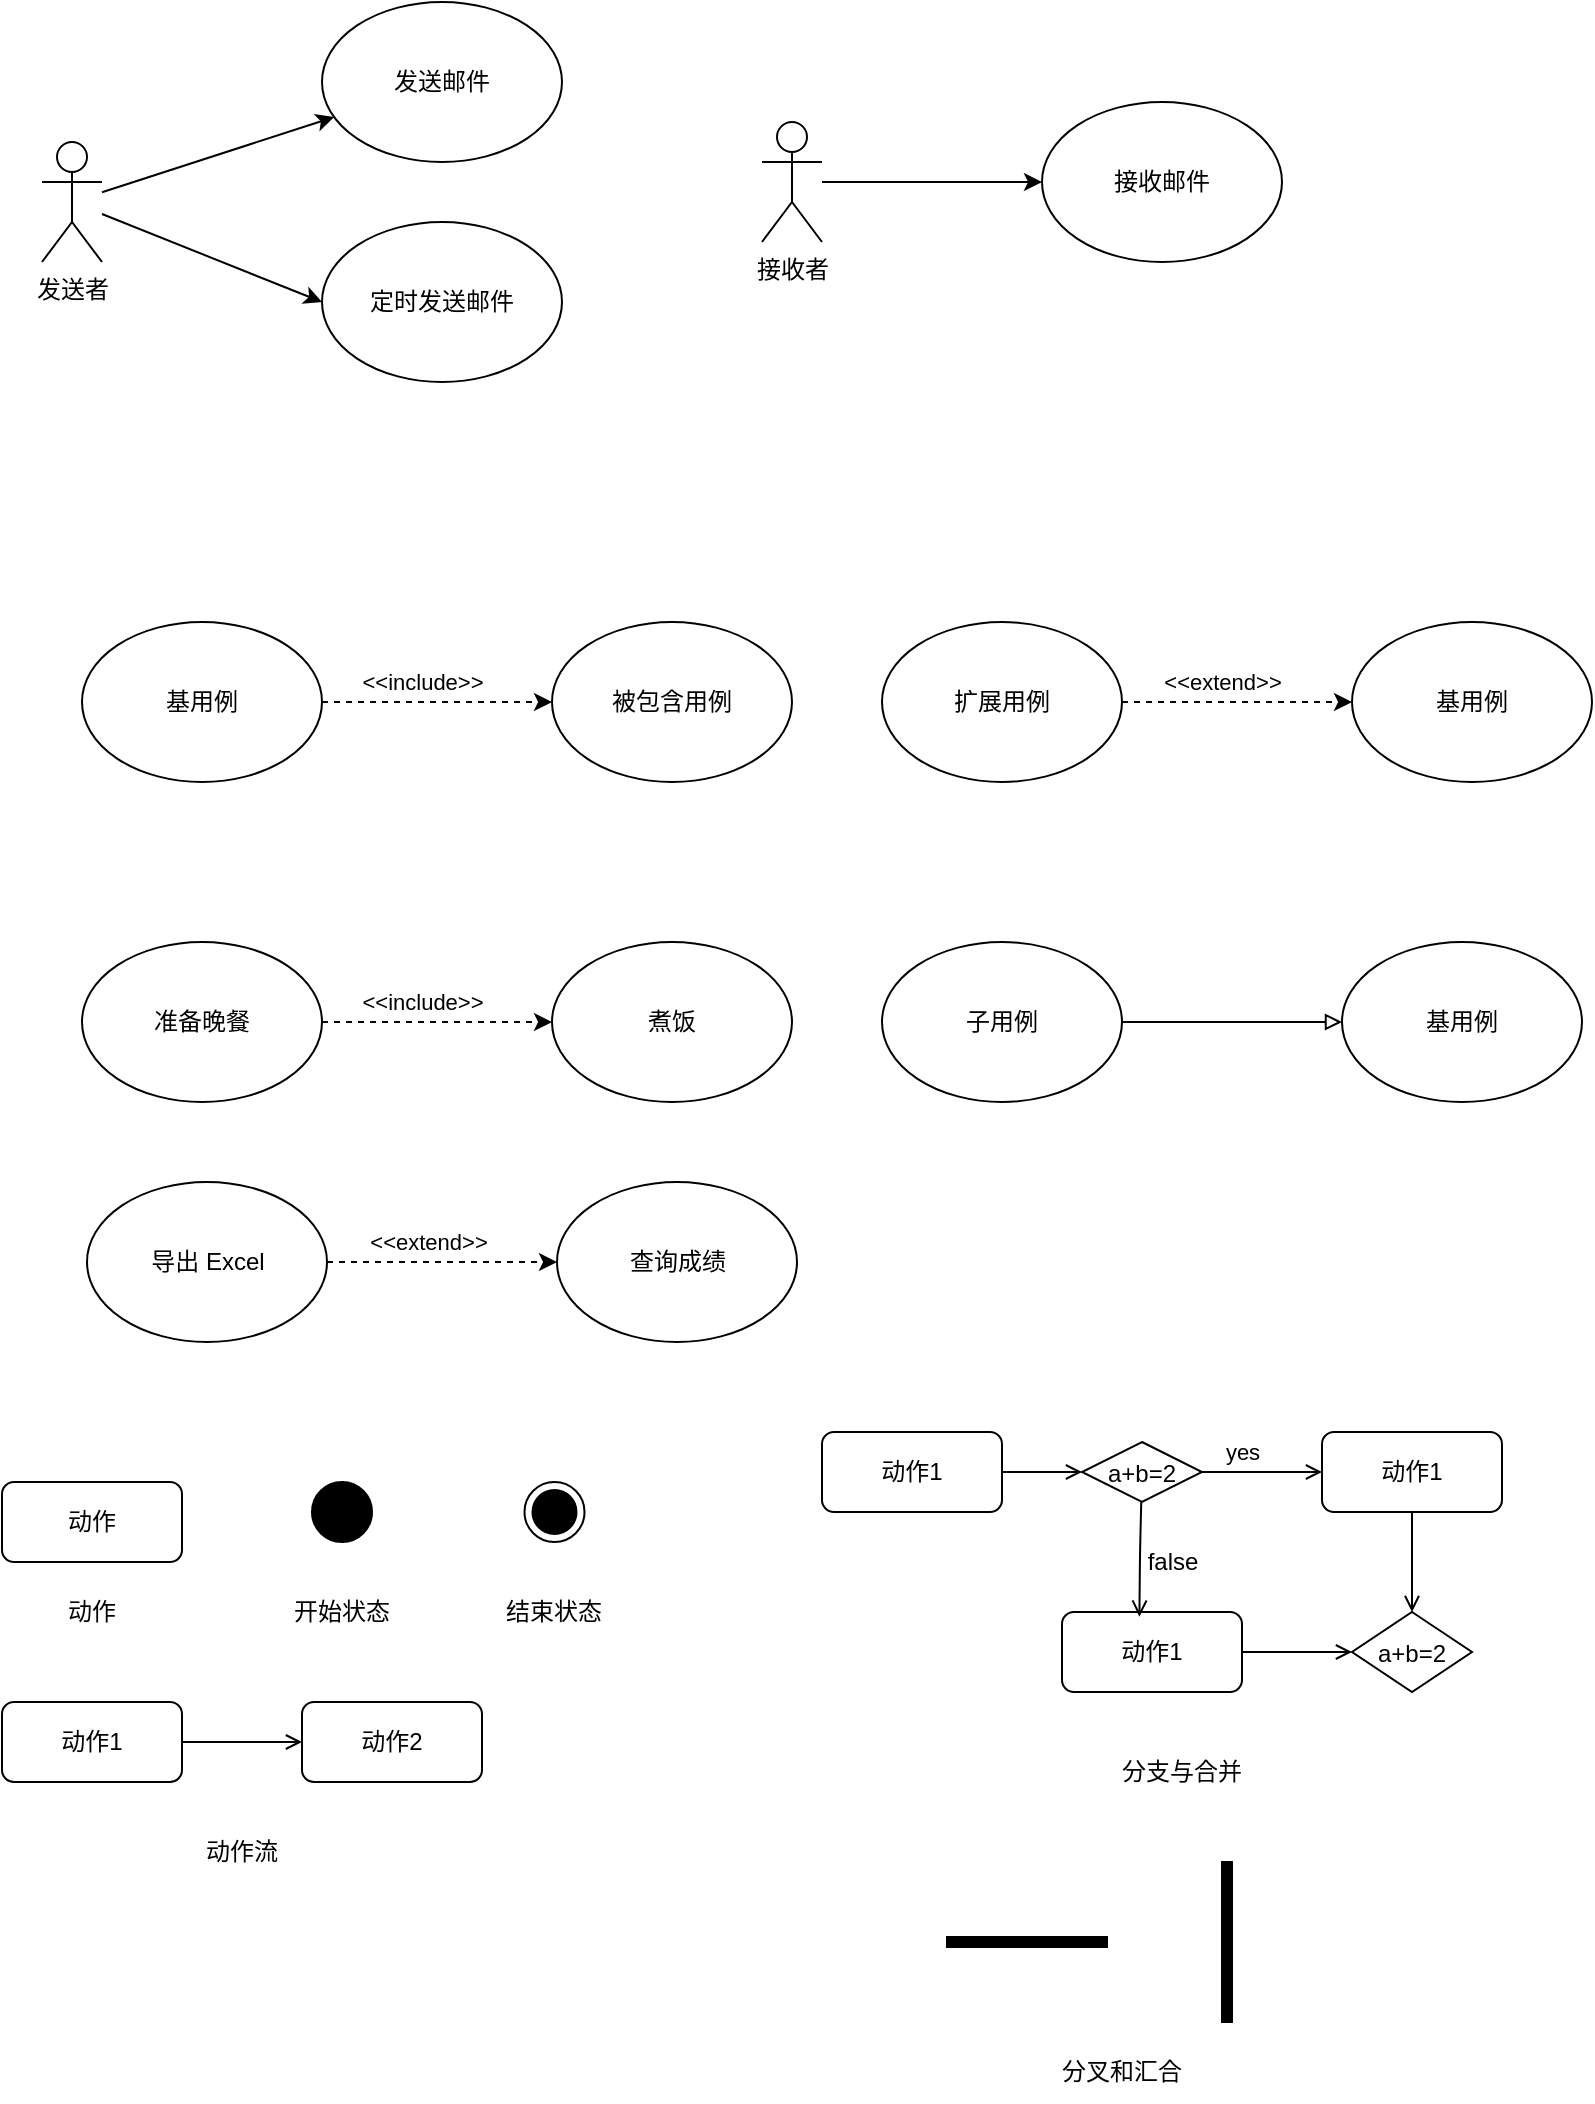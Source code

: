 <mxfile>
    <diagram id="rUC9oyqmE52HYqvSD3oR" name="Page-1">
        <mxGraphModel dx="666" dy="596" grid="1" gridSize="10" guides="1" tooltips="1" connect="1" arrows="1" fold="1" page="1" pageScale="1" pageWidth="850" pageHeight="1100" math="0" shadow="0">
            <root>
                <mxCell id="0"/>
                <mxCell id="1" parent="0"/>
                <mxCell id="23" style="edgeStyle=none;html=1;" parent="1" source="20" target="22" edge="1">
                    <mxGeometry relative="1" as="geometry"/>
                </mxCell>
                <mxCell id="25" style="edgeStyle=none;html=1;entryX=0;entryY=0.5;entryDx=0;entryDy=0;" parent="1" source="20" target="24" edge="1">
                    <mxGeometry relative="1" as="geometry"/>
                </mxCell>
                <mxCell id="20" value="发送者" style="shape=umlActor;verticalLabelPosition=bottom;verticalAlign=top;html=1;outlineConnect=0;" parent="1" vertex="1">
                    <mxGeometry x="50" y="90" width="30" height="60" as="geometry"/>
                </mxCell>
                <mxCell id="27" style="edgeStyle=none;html=1;" parent="1" source="21" target="26" edge="1">
                    <mxGeometry relative="1" as="geometry"/>
                </mxCell>
                <mxCell id="21" value="接收者" style="shape=umlActor;verticalLabelPosition=bottom;verticalAlign=top;html=1;outlineConnect=0;" parent="1" vertex="1">
                    <mxGeometry x="410" y="80" width="30" height="60" as="geometry"/>
                </mxCell>
                <mxCell id="22" value="发送邮件" style="ellipse;whiteSpace=wrap;html=1;" parent="1" vertex="1">
                    <mxGeometry x="190" y="20" width="120" height="80" as="geometry"/>
                </mxCell>
                <mxCell id="24" value="定时发送邮件" style="ellipse;whiteSpace=wrap;html=1;" parent="1" vertex="1">
                    <mxGeometry x="190" y="130" width="120" height="80" as="geometry"/>
                </mxCell>
                <mxCell id="26" value="接收邮件" style="ellipse;whiteSpace=wrap;html=1;" parent="1" vertex="1">
                    <mxGeometry x="550" y="70" width="120" height="80" as="geometry"/>
                </mxCell>
                <mxCell id="30" style="edgeStyle=none;html=1;dashed=1;" parent="1" source="28" target="29" edge="1">
                    <mxGeometry relative="1" as="geometry">
                        <Array as="points">
                            <mxPoint x="240" y="370"/>
                        </Array>
                    </mxGeometry>
                </mxCell>
                <mxCell id="31" value="&amp;lt;&amp;lt;include&amp;gt;&amp;gt;" style="edgeLabel;html=1;align=center;verticalAlign=middle;resizable=0;points=[];" parent="30" vertex="1" connectable="0">
                    <mxGeometry x="-0.131" y="-4" relative="1" as="geometry">
                        <mxPoint y="-14" as="offset"/>
                    </mxGeometry>
                </mxCell>
                <mxCell id="28" value="基用例" style="ellipse;whiteSpace=wrap;html=1;" parent="1" vertex="1">
                    <mxGeometry x="70" y="330" width="120" height="80" as="geometry"/>
                </mxCell>
                <mxCell id="29" value="被包含用例" style="ellipse;whiteSpace=wrap;html=1;" parent="1" vertex="1">
                    <mxGeometry x="305" y="330" width="120" height="80" as="geometry"/>
                </mxCell>
                <mxCell id="32" style="edgeStyle=none;html=1;dashed=1;" parent="1" source="34" target="35" edge="1">
                    <mxGeometry relative="1" as="geometry">
                        <Array as="points">
                            <mxPoint x="640" y="370"/>
                        </Array>
                    </mxGeometry>
                </mxCell>
                <mxCell id="33" value="&amp;lt;&amp;lt;extend&amp;gt;&amp;gt;" style="edgeLabel;html=1;align=center;verticalAlign=middle;resizable=0;points=[];" parent="32" vertex="1" connectable="0">
                    <mxGeometry x="-0.131" y="-4" relative="1" as="geometry">
                        <mxPoint y="-14" as="offset"/>
                    </mxGeometry>
                </mxCell>
                <mxCell id="34" value="扩展用例" style="ellipse;whiteSpace=wrap;html=1;" parent="1" vertex="1">
                    <mxGeometry x="470" y="330" width="120" height="80" as="geometry"/>
                </mxCell>
                <mxCell id="35" value="基用例" style="ellipse;whiteSpace=wrap;html=1;" parent="1" vertex="1">
                    <mxGeometry x="705" y="330" width="120" height="80" as="geometry"/>
                </mxCell>
                <mxCell id="36" style="edgeStyle=none;html=1;dashed=1;" parent="1" source="38" target="39" edge="1">
                    <mxGeometry relative="1" as="geometry">
                        <Array as="points">
                            <mxPoint x="240" y="530"/>
                        </Array>
                    </mxGeometry>
                </mxCell>
                <mxCell id="37" value="&amp;lt;&amp;lt;include&amp;gt;&amp;gt;" style="edgeLabel;html=1;align=center;verticalAlign=middle;resizable=0;points=[];" parent="36" vertex="1" connectable="0">
                    <mxGeometry x="-0.131" y="-4" relative="1" as="geometry">
                        <mxPoint y="-14" as="offset"/>
                    </mxGeometry>
                </mxCell>
                <mxCell id="38" value="准备晚餐" style="ellipse;whiteSpace=wrap;html=1;" parent="1" vertex="1">
                    <mxGeometry x="70" y="490" width="120" height="80" as="geometry"/>
                </mxCell>
                <mxCell id="39" value="煮饭" style="ellipse;whiteSpace=wrap;html=1;" parent="1" vertex="1">
                    <mxGeometry x="305" y="490" width="120" height="80" as="geometry"/>
                </mxCell>
                <mxCell id="44" style="edgeStyle=none;html=1;dashed=1;" parent="1" source="46" target="47" edge="1">
                    <mxGeometry relative="1" as="geometry">
                        <Array as="points">
                            <mxPoint x="242.5" y="650"/>
                        </Array>
                    </mxGeometry>
                </mxCell>
                <mxCell id="45" value="&amp;lt;&amp;lt;extend&amp;gt;&amp;gt;" style="edgeLabel;html=1;align=center;verticalAlign=middle;resizable=0;points=[];" parent="44" vertex="1" connectable="0">
                    <mxGeometry x="-0.131" y="-4" relative="1" as="geometry">
                        <mxPoint y="-14" as="offset"/>
                    </mxGeometry>
                </mxCell>
                <mxCell id="46" value="导出 Excel" style="ellipse;whiteSpace=wrap;html=1;" parent="1" vertex="1">
                    <mxGeometry x="72.5" y="610" width="120" height="80" as="geometry"/>
                </mxCell>
                <mxCell id="47" value="查询成绩" style="ellipse;whiteSpace=wrap;html=1;" parent="1" vertex="1">
                    <mxGeometry x="307.5" y="610" width="120" height="80" as="geometry"/>
                </mxCell>
                <mxCell id="50" style="edgeStyle=none;html=1;entryX=0;entryY=0.5;entryDx=0;entryDy=0;endArrow=block;endFill=0;" parent="1" source="48" target="49" edge="1">
                    <mxGeometry relative="1" as="geometry"/>
                </mxCell>
                <mxCell id="48" value="子用例" style="ellipse;whiteSpace=wrap;html=1;" parent="1" vertex="1">
                    <mxGeometry x="470" y="490" width="120" height="80" as="geometry"/>
                </mxCell>
                <mxCell id="49" value="基用例" style="ellipse;whiteSpace=wrap;html=1;" parent="1" vertex="1">
                    <mxGeometry x="700" y="490" width="120" height="80" as="geometry"/>
                </mxCell>
                <mxCell id="51" value="动作" style="rounded=1;whiteSpace=wrap;html=1;" parent="1" vertex="1">
                    <mxGeometry x="30" y="760" width="90" height="40" as="geometry"/>
                </mxCell>
                <mxCell id="57" value="" style="group" parent="1" vertex="1" connectable="0">
                    <mxGeometry x="170" y="760" width="60" height="80" as="geometry"/>
                </mxCell>
                <mxCell id="53" value="" style="ellipse;fillColor=strokeColor;" parent="57" vertex="1">
                    <mxGeometry x="15" width="30" height="30" as="geometry"/>
                </mxCell>
                <mxCell id="54" value="开始状态" style="text;html=1;strokeColor=none;fillColor=none;align=center;verticalAlign=middle;whiteSpace=wrap;rounded=0;" parent="57" vertex="1">
                    <mxGeometry y="50" width="60" height="30" as="geometry"/>
                </mxCell>
                <mxCell id="58" value="" style="group" parent="1" vertex="1" connectable="0">
                    <mxGeometry x="276.25" y="760" width="60" height="80" as="geometry"/>
                </mxCell>
                <mxCell id="55" value="" style="ellipse;html=1;shape=endState;fillColor=strokeColor;" parent="58" vertex="1">
                    <mxGeometry x="15" width="30" height="30" as="geometry"/>
                </mxCell>
                <mxCell id="56" value="结束状态" style="text;html=1;strokeColor=none;fillColor=none;align=center;verticalAlign=middle;whiteSpace=wrap;rounded=0;" parent="58" vertex="1">
                    <mxGeometry y="50" width="60" height="30" as="geometry"/>
                </mxCell>
                <mxCell id="59" value="动作" style="text;html=1;strokeColor=none;fillColor=none;align=center;verticalAlign=middle;whiteSpace=wrap;rounded=0;" parent="1" vertex="1">
                    <mxGeometry x="45" y="810" width="60" height="30" as="geometry"/>
                </mxCell>
                <mxCell id="62" style="edgeStyle=none;html=1;entryX=0;entryY=0.5;entryDx=0;entryDy=0;endArrow=open;endFill=0;" parent="1" source="60" target="61" edge="1">
                    <mxGeometry relative="1" as="geometry"/>
                </mxCell>
                <mxCell id="60" value="动作1" style="rounded=1;whiteSpace=wrap;html=1;" parent="1" vertex="1">
                    <mxGeometry x="30" y="870" width="90" height="40" as="geometry"/>
                </mxCell>
                <mxCell id="61" value="动作2" style="rounded=1;whiteSpace=wrap;html=1;" parent="1" vertex="1">
                    <mxGeometry x="180" y="870" width="90" height="40" as="geometry"/>
                </mxCell>
                <mxCell id="63" value="动作流" style="text;html=1;strokeColor=none;fillColor=none;align=center;verticalAlign=middle;whiteSpace=wrap;rounded=0;" parent="1" vertex="1">
                    <mxGeometry x="120" y="930" width="60" height="30" as="geometry"/>
                </mxCell>
                <mxCell id="68" style="edgeStyle=none;html=1;entryX=0;entryY=0.5;entryDx=0;entryDy=0;endArrow=open;endFill=0;" parent="1" source="64" target="67" edge="1">
                    <mxGeometry relative="1" as="geometry"/>
                </mxCell>
                <mxCell id="64" value="动作1" style="rounded=1;whiteSpace=wrap;html=1;" parent="1" vertex="1">
                    <mxGeometry x="440" y="735" width="90" height="40" as="geometry"/>
                </mxCell>
                <mxCell id="73" style="edgeStyle=none;html=1;entryX=0;entryY=0.5;entryDx=0;entryDy=0;endArrow=open;endFill=0;" parent="1" source="65" target="71" edge="1">
                    <mxGeometry relative="1" as="geometry"/>
                </mxCell>
                <mxCell id="65" value="动作1" style="rounded=1;whiteSpace=wrap;html=1;" parent="1" vertex="1">
                    <mxGeometry x="560" y="825" width="90" height="40" as="geometry"/>
                </mxCell>
                <mxCell id="72" style="edgeStyle=none;html=1;entryX=0.5;entryY=0;entryDx=0;entryDy=0;endArrow=open;endFill=0;" parent="1" source="66" target="71" edge="1">
                    <mxGeometry relative="1" as="geometry"/>
                </mxCell>
                <mxCell id="66" value="动作1" style="rounded=1;whiteSpace=wrap;html=1;" parent="1" vertex="1">
                    <mxGeometry x="690" y="735" width="90" height="40" as="geometry"/>
                </mxCell>
                <mxCell id="69" style="edgeStyle=none;html=1;entryX=0;entryY=0.5;entryDx=0;entryDy=0;endArrow=open;endFill=0;" parent="1" source="67" target="66" edge="1">
                    <mxGeometry relative="1" as="geometry"/>
                </mxCell>
                <mxCell id="74" value="yes" style="edgeLabel;html=1;align=center;verticalAlign=middle;resizable=0;points=[];" parent="69" vertex="1" connectable="0">
                    <mxGeometry x="-0.283" y="-1" relative="1" as="geometry">
                        <mxPoint x="-2" y="-11" as="offset"/>
                    </mxGeometry>
                </mxCell>
                <mxCell id="70" style="edgeStyle=none;html=1;entryX=0.43;entryY=0.058;entryDx=0;entryDy=0;entryPerimeter=0;endArrow=open;endFill=0;" parent="1" source="67" target="65" edge="1">
                    <mxGeometry relative="1" as="geometry">
                        <Array as="points">
                            <mxPoint x="599" y="795"/>
                        </Array>
                    </mxGeometry>
                </mxCell>
                <mxCell id="67" value="a+b=2" style="rhombus;" parent="1" vertex="1">
                    <mxGeometry x="570" y="740" width="60" height="30" as="geometry"/>
                </mxCell>
                <mxCell id="71" value="a+b=2" style="rhombus;" parent="1" vertex="1">
                    <mxGeometry x="705" y="825" width="60" height="40" as="geometry"/>
                </mxCell>
                <mxCell id="75" value="false" style="text;html=1;align=center;verticalAlign=middle;resizable=0;points=[];autosize=1;strokeColor=none;fillColor=none;" parent="1" vertex="1">
                    <mxGeometry x="590" y="785" width="50" height="30" as="geometry"/>
                </mxCell>
                <mxCell id="76" value="分支与合并" style="text;html=1;strokeColor=none;fillColor=none;align=center;verticalAlign=middle;whiteSpace=wrap;rounded=0;" parent="1" vertex="1">
                    <mxGeometry x="570" y="890" width="100" height="30" as="geometry"/>
                </mxCell>
                <mxCell id="77" value="" style="html=1;points=[];perimeter=orthogonalPerimeter;fillColor=strokeColor;rotation=90;" parent="1" vertex="1">
                    <mxGeometry x="540" y="950" width="5" height="80" as="geometry"/>
                </mxCell>
                <mxCell id="78" value="" style="html=1;points=[];perimeter=orthogonalPerimeter;fillColor=strokeColor;" parent="1" vertex="1">
                    <mxGeometry x="640" y="950" width="5" height="80" as="geometry"/>
                </mxCell>
                <mxCell id="79" value="分叉和汇合" style="text;html=1;strokeColor=none;fillColor=none;align=center;verticalAlign=middle;whiteSpace=wrap;rounded=0;" parent="1" vertex="1">
                    <mxGeometry x="540" y="1040" width="100" height="30" as="geometry"/>
                </mxCell>
            </root>
        </mxGraphModel>
    </diagram>
    <diagram id="lOkydu8u4s5m_ncNy3Aa" name="Page-2">
        <mxGraphModel dx="591" dy="568" grid="1" gridSize="10" guides="1" tooltips="1" connect="1" arrows="1" fold="1" page="1" pageScale="1" pageWidth="850" pageHeight="1100" math="0" shadow="0">
            <root>
                <mxCell id="0"/>
                <mxCell id="1" parent="0"/>
                <mxCell id="Xvbtt9k9qwHYBPbLjLSl-1" value="&lt;u&gt;object&lt;/u&gt;" style="html=1;align=center;verticalAlign=middle;dashed=0;" vertex="1" parent="1">
                    <mxGeometry x="40" y="30" width="100" height="50" as="geometry"/>
                </mxCell>
                <mxCell id="Xvbtt9k9qwHYBPbLjLSl-2" value="对象" style="text;html=1;strokeColor=none;fillColor=none;align=center;verticalAlign=middle;whiteSpace=wrap;rounded=0;" vertex="1" parent="1">
                    <mxGeometry x="40" y="90" width="100" height="30" as="geometry"/>
                </mxCell>
                <mxCell id="Xvbtt9k9qwHYBPbLjLSl-6" style="edgeStyle=none;html=1;entryX=0;entryY=0.5;entryDx=0;entryDy=0;endArrow=open;endFill=0;dashed=1;" edge="1" parent="1" source="Xvbtt9k9qwHYBPbLjLSl-3" target="Xvbtt9k9qwHYBPbLjLSl-5">
                    <mxGeometry relative="1" as="geometry"/>
                </mxCell>
                <mxCell id="Xvbtt9k9qwHYBPbLjLSl-3" value="发邮件" style="html=1;align=center;verticalAlign=top;rounded=1;absoluteArcSize=1;arcSize=10;dashed=0;" vertex="1" parent="1">
                    <mxGeometry x="30" y="150" width="90" height="40" as="geometry"/>
                </mxCell>
                <mxCell id="Xvbtt9k9qwHYBPbLjLSl-4" value="收邮件" style="html=1;align=center;verticalAlign=top;rounded=1;absoluteArcSize=1;arcSize=10;dashed=0;" vertex="1" parent="1">
                    <mxGeometry x="335" y="150" width="90" height="37.5" as="geometry"/>
                </mxCell>
                <mxCell id="Xvbtt9k9qwHYBPbLjLSl-7" style="edgeStyle=none;html=1;entryX=0;entryY=0.5;entryDx=0;entryDy=0;endArrow=open;endFill=0;dashed=1;" edge="1" parent="1" source="Xvbtt9k9qwHYBPbLjLSl-5" target="Xvbtt9k9qwHYBPbLjLSl-4">
                    <mxGeometry relative="1" as="geometry"/>
                </mxCell>
                <mxCell id="Xvbtt9k9qwHYBPbLjLSl-5" value="&lt;u&gt;邮件&lt;/u&gt;" style="html=1;align=center;verticalAlign=middle;dashed=0;" vertex="1" parent="1">
                    <mxGeometry x="180" y="152.5" width="100" height="35" as="geometry"/>
                </mxCell>
                <mxCell id="Xvbtt9k9qwHYBPbLjLSl-8" value="对象流" style="text;html=1;strokeColor=none;fillColor=none;align=center;verticalAlign=middle;whiteSpace=wrap;rounded=0;" vertex="1" parent="1">
                    <mxGeometry x="180" y="210" width="100" height="30" as="geometry"/>
                </mxCell>
                <mxCell id="Xvbtt9k9qwHYBPbLjLSl-31" value="" style="shape=table;startSize=0;container=1;collapsible=0;childLayout=tableLayout;fillColor=#f5f5f5;fontColor=#333333;strokeColor=#666666;" vertex="1" parent="1">
                    <mxGeometry x="40" y="280" width="430" height="40" as="geometry"/>
                </mxCell>
                <mxCell id="Xvbtt9k9qwHYBPbLjLSl-32" value="" style="shape=tableRow;horizontal=0;startSize=0;swimlaneHead=0;swimlaneBody=0;top=0;left=0;bottom=0;right=0;collapsible=0;dropTarget=0;fillColor=none;points=[[0,0.5],[1,0.5]];portConstraint=eastwest;" vertex="1" parent="Xvbtt9k9qwHYBPbLjLSl-31">
                    <mxGeometry width="430" height="40" as="geometry"/>
                </mxCell>
                <mxCell id="Xvbtt9k9qwHYBPbLjLSl-33" value="消费者" style="shape=partialRectangle;html=1;whiteSpace=wrap;connectable=0;overflow=hidden;fillColor=none;top=0;left=0;bottom=0;right=0;pointerEvents=1;" vertex="1" parent="Xvbtt9k9qwHYBPbLjLSl-32">
                    <mxGeometry width="144" height="40" as="geometry">
                        <mxRectangle width="144" height="40" as="alternateBounds"/>
                    </mxGeometry>
                </mxCell>
                <mxCell id="Xvbtt9k9qwHYBPbLjLSl-34" value="商家" style="shape=partialRectangle;html=1;whiteSpace=wrap;connectable=0;overflow=hidden;fillColor=none;top=0;left=0;bottom=0;right=0;pointerEvents=1;" vertex="1" parent="Xvbtt9k9qwHYBPbLjLSl-32">
                    <mxGeometry x="144" width="142" height="40" as="geometry">
                        <mxRectangle width="142" height="40" as="alternateBounds"/>
                    </mxGeometry>
                </mxCell>
                <mxCell id="Xvbtt9k9qwHYBPbLjLSl-35" value="物流" style="shape=partialRectangle;html=1;whiteSpace=wrap;connectable=0;overflow=hidden;fillColor=none;top=0;left=0;bottom=0;right=0;pointerEvents=1;" vertex="1" parent="Xvbtt9k9qwHYBPbLjLSl-32">
                    <mxGeometry x="286" width="144" height="40" as="geometry">
                        <mxRectangle width="144" height="40" as="alternateBounds"/>
                    </mxGeometry>
                </mxCell>
                <mxCell id="Xvbtt9k9qwHYBPbLjLSl-36" value="" style="shape=table;startSize=0;container=1;collapsible=0;childLayout=tableLayout;" vertex="1" parent="1">
                    <mxGeometry x="40" y="320" width="430" height="470" as="geometry"/>
                </mxCell>
                <mxCell id="Xvbtt9k9qwHYBPbLjLSl-37" value="" style="shape=tableRow;horizontal=0;startSize=0;swimlaneHead=0;swimlaneBody=0;top=0;left=0;bottom=0;right=0;collapsible=0;dropTarget=0;fillColor=none;points=[[0,0.5],[1,0.5]];portConstraint=eastwest;" vertex="1" parent="Xvbtt9k9qwHYBPbLjLSl-36">
                    <mxGeometry width="430" height="470" as="geometry"/>
                </mxCell>
                <mxCell id="Xvbtt9k9qwHYBPbLjLSl-38" value="" style="shape=partialRectangle;html=1;whiteSpace=wrap;connectable=0;overflow=hidden;fillColor=none;top=0;left=0;bottom=0;right=0;pointerEvents=1;" vertex="1" parent="Xvbtt9k9qwHYBPbLjLSl-37">
                    <mxGeometry width="143" height="470" as="geometry">
                        <mxRectangle width="143" height="470" as="alternateBounds"/>
                    </mxGeometry>
                </mxCell>
                <mxCell id="Xvbtt9k9qwHYBPbLjLSl-39" value="" style="shape=partialRectangle;html=1;whiteSpace=wrap;connectable=0;overflow=hidden;fillColor=none;top=0;left=0;bottom=0;right=0;pointerEvents=1;" vertex="1" parent="Xvbtt9k9qwHYBPbLjLSl-37">
                    <mxGeometry x="143" width="144" height="470" as="geometry">
                        <mxRectangle width="144" height="470" as="alternateBounds"/>
                    </mxGeometry>
                </mxCell>
                <mxCell id="Xvbtt9k9qwHYBPbLjLSl-40" value="" style="shape=partialRectangle;html=1;whiteSpace=wrap;connectable=0;overflow=hidden;fillColor=none;top=0;left=0;bottom=0;right=0;pointerEvents=1;" vertex="1" parent="Xvbtt9k9qwHYBPbLjLSl-37">
                    <mxGeometry x="287" width="143" height="470" as="geometry">
                        <mxRectangle width="143" height="470" as="alternateBounds"/>
                    </mxGeometry>
                </mxCell>
                <mxCell id="Xvbtt9k9qwHYBPbLjLSl-46" style="edgeStyle=none;html=1;endArrow=open;endFill=0;" edge="1" parent="1" source="Xvbtt9k9qwHYBPbLjLSl-41" target="Xvbtt9k9qwHYBPbLjLSl-42">
                    <mxGeometry relative="1" as="geometry"/>
                </mxCell>
                <mxCell id="Xvbtt9k9qwHYBPbLjLSl-41" value="" style="ellipse;fillColor=strokeColor;" vertex="1" parent="1">
                    <mxGeometry x="90" y="340" width="30" height="30" as="geometry"/>
                </mxCell>
                <mxCell id="Xvbtt9k9qwHYBPbLjLSl-42" value="商品下单" style="html=1;align=center;verticalAlign=top;rounded=1;absoluteArcSize=1;arcSize=10;dashed=0;" vertex="1" parent="1">
                    <mxGeometry x="67" y="410" width="76" height="40" as="geometry"/>
                </mxCell>
                <mxCell id="Xvbtt9k9qwHYBPbLjLSl-50" style="edgeStyle=none;html=1;entryX=0;entryY=0.5;entryDx=0;entryDy=0;endArrow=open;endFill=0;" edge="1" parent="1" source="Xvbtt9k9qwHYBPbLjLSl-47" target="Xvbtt9k9qwHYBPbLjLSl-49">
                    <mxGeometry relative="1" as="geometry"/>
                </mxCell>
                <mxCell id="Xvbtt9k9qwHYBPbLjLSl-47" value="商品下单" style="html=1;align=center;verticalAlign=top;rounded=1;absoluteArcSize=1;arcSize=10;dashed=0;" vertex="1" parent="1">
                    <mxGeometry x="67" y="480" width="76" height="40" as="geometry"/>
                </mxCell>
                <mxCell id="Xvbtt9k9qwHYBPbLjLSl-48" style="edgeStyle=none;html=1;endArrow=open;endFill=0;exitX=0.5;exitY=1;exitDx=0;exitDy=0;" edge="1" parent="1" source="Xvbtt9k9qwHYBPbLjLSl-42" target="Xvbtt9k9qwHYBPbLjLSl-47">
                    <mxGeometry relative="1" as="geometry">
                        <mxPoint x="115" y="380" as="sourcePoint"/>
                        <mxPoint x="115" y="420" as="targetPoint"/>
                    </mxGeometry>
                </mxCell>
                <mxCell id="Xvbtt9k9qwHYBPbLjLSl-49" value="收到订单" style="html=1;align=center;verticalAlign=top;rounded=1;absoluteArcSize=1;arcSize=10;dashed=0;" vertex="1" parent="1">
                    <mxGeometry x="217" y="480" width="76" height="40" as="geometry"/>
                </mxCell>
                <mxCell id="Xvbtt9k9qwHYBPbLjLSl-51" value="准备商品" style="html=1;align=center;verticalAlign=top;rounded=1;absoluteArcSize=1;arcSize=10;dashed=0;" vertex="1" parent="1">
                    <mxGeometry x="217" y="540" width="76" height="40" as="geometry"/>
                </mxCell>
                <mxCell id="Xvbtt9k9qwHYBPbLjLSl-54" style="edgeStyle=none;html=1;entryX=0;entryY=0.5;entryDx=0;entryDy=0;endArrow=open;endFill=0;" edge="1" parent="1" source="Xvbtt9k9qwHYBPbLjLSl-52" target="Xvbtt9k9qwHYBPbLjLSl-53">
                    <mxGeometry relative="1" as="geometry"/>
                </mxCell>
                <mxCell id="Xvbtt9k9qwHYBPbLjLSl-52" value="联系物流揽收" style="html=1;align=center;verticalAlign=top;rounded=1;absoluteArcSize=1;arcSize=10;dashed=0;" vertex="1" parent="1">
                    <mxGeometry x="217" y="600" width="76" height="40" as="geometry"/>
                </mxCell>
                <mxCell id="Xvbtt9k9qwHYBPbLjLSl-53" value="取商品" style="html=1;align=center;verticalAlign=top;rounded=1;absoluteArcSize=1;arcSize=10;dashed=0;" vertex="1" parent="1">
                    <mxGeometry x="360" y="600" width="76" height="40" as="geometry"/>
                </mxCell>
                <mxCell id="Xvbtt9k9qwHYBPbLjLSl-55" style="edgeStyle=none;html=1;entryX=0.5;entryY=0;entryDx=0;entryDy=0;endArrow=open;endFill=0;exitX=0.5;exitY=1;exitDx=0;exitDy=0;" edge="1" parent="1" source="Xvbtt9k9qwHYBPbLjLSl-49" target="Xvbtt9k9qwHYBPbLjLSl-51">
                    <mxGeometry relative="1" as="geometry">
                        <mxPoint x="153" y="510" as="sourcePoint"/>
                        <mxPoint x="227" y="510" as="targetPoint"/>
                    </mxGeometry>
                </mxCell>
                <mxCell id="Xvbtt9k9qwHYBPbLjLSl-56" style="edgeStyle=none;html=1;entryX=0.5;entryY=0;entryDx=0;entryDy=0;endArrow=open;endFill=0;exitX=0.5;exitY=1;exitDx=0;exitDy=0;" edge="1" parent="1" source="Xvbtt9k9qwHYBPbLjLSl-51" target="Xvbtt9k9qwHYBPbLjLSl-52">
                    <mxGeometry relative="1" as="geometry">
                        <mxPoint x="163" y="520" as="sourcePoint"/>
                        <mxPoint x="237" y="520" as="targetPoint"/>
                    </mxGeometry>
                </mxCell>
                <mxCell id="Xvbtt9k9qwHYBPbLjLSl-62" style="edgeStyle=none;html=1;endArrow=open;endFill=0;" edge="1" parent="1" source="Xvbtt9k9qwHYBPbLjLSl-57" target="Xvbtt9k9qwHYBPbLjLSl-61">
                    <mxGeometry relative="1" as="geometry"/>
                </mxCell>
                <mxCell id="Xvbtt9k9qwHYBPbLjLSl-57" value="配送" style="html=1;align=center;verticalAlign=top;rounded=1;absoluteArcSize=1;arcSize=10;dashed=0;" vertex="1" parent="1">
                    <mxGeometry x="360" y="660" width="76" height="40" as="geometry"/>
                </mxCell>
                <mxCell id="Xvbtt9k9qwHYBPbLjLSl-60" style="edgeStyle=none;html=1;entryX=0.5;entryY=0;entryDx=0;entryDy=0;endArrow=open;endFill=0;exitX=0.5;exitY=1;exitDx=0;exitDy=0;" edge="1" parent="1" source="Xvbtt9k9qwHYBPbLjLSl-53" target="Xvbtt9k9qwHYBPbLjLSl-57">
                    <mxGeometry relative="1" as="geometry">
                        <mxPoint x="303" y="630" as="sourcePoint"/>
                        <mxPoint x="370" y="630" as="targetPoint"/>
                    </mxGeometry>
                </mxCell>
                <mxCell id="Xvbtt9k9qwHYBPbLjLSl-61" value="签收" style="html=1;align=center;verticalAlign=top;rounded=1;absoluteArcSize=1;arcSize=10;dashed=0;" vertex="1" parent="1">
                    <mxGeometry x="70" y="660" width="76" height="40" as="geometry"/>
                </mxCell>
                <mxCell id="Xvbtt9k9qwHYBPbLjLSl-63" value="" style="ellipse;html=1;shape=endState;fillColor=strokeColor;" vertex="1" parent="1">
                    <mxGeometry x="93" y="730" width="30" height="30" as="geometry"/>
                </mxCell>
                <mxCell id="Xvbtt9k9qwHYBPbLjLSl-64" style="edgeStyle=none;html=1;endArrow=open;endFill=0;exitX=0.5;exitY=1;exitDx=0;exitDy=0;entryX=0.5;entryY=0;entryDx=0;entryDy=0;" edge="1" parent="1" source="Xvbtt9k9qwHYBPbLjLSl-61" target="Xvbtt9k9qwHYBPbLjLSl-63">
                    <mxGeometry relative="1" as="geometry">
                        <mxPoint x="115" y="460" as="sourcePoint"/>
                        <mxPoint x="115" y="490" as="targetPoint"/>
                    </mxGeometry>
                </mxCell>
            </root>
        </mxGraphModel>
    </diagram>
    <diagram id="mKjtkGWkc9FIPhlylqF2" name="Page-3">
        <mxGraphModel dx="666" dy="596" grid="1" gridSize="10" guides="1" tooltips="1" connect="1" arrows="1" fold="1" page="1" pageScale="1" pageWidth="850" pageHeight="1100" math="0" shadow="0">
            <root>
                <mxCell id="0"/>
                <mxCell id="1" parent="0"/>
                <mxCell id="YqakdsIXmQbFJb6Nn_s_-31" value="Alt" style="shape=umlFrame;tabWidth=110;tabHeight=30;tabPosition=left;html=1;boundedLbl=1;labelInHeader=1;width=140;height=30;" parent="1" vertex="1">
                    <mxGeometry x="25" y="530" width="615" height="250" as="geometry"/>
                </mxCell>
                <mxCell id="YqakdsIXmQbFJb6Nn_s_-32" value="[money &gt; 2500]" style="text" parent="YqakdsIXmQbFJb6Nn_s_-31" vertex="1">
                    <mxGeometry width="100" height="20" relative="1" as="geometry">
                        <mxPoint x="20" y="40" as="offset"/>
                    </mxGeometry>
                </mxCell>
                <mxCell id="YqakdsIXmQbFJb6Nn_s_-33" value="[else]" style="line;strokeWidth=1;dashed=1;labelPosition=center;verticalLabelPosition=bottom;align=left;verticalAlign=top;spacingLeft=20;spacingTop=15;" parent="YqakdsIXmQbFJb6Nn_s_-31" vertex="1">
                    <mxGeometry y="125" width="615" height="10" as="geometry"/>
                </mxCell>
                <mxCell id="hmaalQgnsxJgvtmIZEqu-2" value="" style="html=1;verticalAlign=bottom;labelBackgroundColor=none;endArrow=block;endFill=1;" edge="1" parent="YqakdsIXmQbFJb6Nn_s_-31" source="YqakdsIXmQbFJb6Nn_s_-27">
                    <mxGeometry width="160" relative="1" as="geometry">
                        <mxPoint x="155" y="50" as="sourcePoint"/>
                        <mxPoint x="315" y="40" as="targetPoint"/>
                    </mxGeometry>
                </mxCell>
                <mxCell id="hmaalQgnsxJgvtmIZEqu-6" value="取款请求" style="edgeLabel;html=1;align=center;verticalAlign=middle;resizable=0;points=[];" vertex="1" connectable="0" parent="hmaalQgnsxJgvtmIZEqu-2">
                    <mxGeometry x="0.284" y="-1" relative="1" as="geometry">
                        <mxPoint as="offset"/>
                    </mxGeometry>
                </mxCell>
                <mxCell id="hmaalQgnsxJgvtmIZEqu-8" value="请求结果" style="endArrow=open;startArrow=none;endFill=0;startFill=0;endSize=8;html=1;verticalAlign=bottom;dashed=1;labelBackgroundColor=none;" edge="1" parent="YqakdsIXmQbFJb6Nn_s_-31">
                    <mxGeometry y="-10" width="160" relative="1" as="geometry">
                        <mxPoint x="315" y="220" as="sourcePoint"/>
                        <mxPoint x="155" y="220" as="targetPoint"/>
                        <mxPoint as="offset"/>
                    </mxGeometry>
                </mxCell>
                <mxCell id="YqakdsIXmQbFJb6Nn_s_-11" style="edgeStyle=none;html=1;endArrow=none;endFill=0;" parent="1" source="YqakdsIXmQbFJb6Nn_s_-1" target="YqakdsIXmQbFJb6Nn_s_-6" edge="1">
                    <mxGeometry relative="1" as="geometry"/>
                </mxCell>
                <mxCell id="YqakdsIXmQbFJb6Nn_s_-12" value="1" style="edgeLabel;html=1;align=center;verticalAlign=middle;resizable=0;points=[];" parent="YqakdsIXmQbFJb6Nn_s_-11" vertex="1" connectable="0">
                    <mxGeometry x="-0.723" y="2" relative="1" as="geometry">
                        <mxPoint as="offset"/>
                    </mxGeometry>
                </mxCell>
                <mxCell id="YqakdsIXmQbFJb6Nn_s_-13" value="1" style="edgeLabel;html=1;align=center;verticalAlign=middle;resizable=0;points=[];" parent="YqakdsIXmQbFJb6Nn_s_-11" vertex="1" connectable="0">
                    <mxGeometry x="0.739" y="1" relative="1" as="geometry">
                        <mxPoint as="offset"/>
                    </mxGeometry>
                </mxCell>
                <mxCell id="YqakdsIXmQbFJb6Nn_s_-20" value="0...*" style="edgeLabel;html=1;align=center;verticalAlign=middle;resizable=0;points=[];" parent="YqakdsIXmQbFJb6Nn_s_-11" vertex="1" connectable="0">
                    <mxGeometry x="-0.646" y="5" relative="1" as="geometry">
                        <mxPoint as="offset"/>
                    </mxGeometry>
                </mxCell>
                <mxCell id="YqakdsIXmQbFJb6Nn_s_-1" value="Member" style="swimlane;fontStyle=1;align=center;verticalAlign=top;childLayout=stackLayout;horizontal=1;startSize=26;horizontalStack=0;resizeParent=1;resizeParentMax=0;resizeLast=0;collapsible=1;marginBottom=0;" parent="1" vertex="1">
                    <mxGeometry x="40" y="40" width="160" height="112" as="geometry"/>
                </mxCell>
                <mxCell id="YqakdsIXmQbFJb6Nn_s_-2" value="ID: Integer" style="text;strokeColor=none;fillColor=none;align=left;verticalAlign=top;spacingLeft=4;spacingRight=4;overflow=hidden;rotatable=0;points=[[0,0.5],[1,0.5]];portConstraint=eastwest;" parent="YqakdsIXmQbFJb6Nn_s_-1" vertex="1">
                    <mxGeometry y="26" width="160" height="26" as="geometry"/>
                </mxCell>
                <mxCell id="YqakdsIXmQbFJb6Nn_s_-5" value="Name: UnlimitedNatural" style="text;strokeColor=none;fillColor=none;align=left;verticalAlign=top;spacingLeft=4;spacingRight=4;overflow=hidden;rotatable=0;points=[[0,0.5],[1,0.5]];portConstraint=eastwest;" parent="YqakdsIXmQbFJb6Nn_s_-1" vertex="1">
                    <mxGeometry y="52" width="160" height="26" as="geometry"/>
                </mxCell>
                <mxCell id="YqakdsIXmQbFJb6Nn_s_-3" value="" style="line;strokeWidth=1;fillColor=none;align=left;verticalAlign=middle;spacingTop=-1;spacingLeft=3;spacingRight=3;rotatable=0;labelPosition=right;points=[];portConstraint=eastwest;strokeColor=inherit;" parent="YqakdsIXmQbFJb6Nn_s_-1" vertex="1">
                    <mxGeometry y="78" width="160" height="8" as="geometry"/>
                </mxCell>
                <mxCell id="YqakdsIXmQbFJb6Nn_s_-4" value="+ method(type): type" style="text;strokeColor=none;fillColor=none;align=left;verticalAlign=top;spacingLeft=4;spacingRight=4;overflow=hidden;rotatable=0;points=[[0,0.5],[1,0.5]];portConstraint=eastwest;" parent="YqakdsIXmQbFJb6Nn_s_-1" vertex="1">
                    <mxGeometry y="86" width="160" height="26" as="geometry"/>
                </mxCell>
                <mxCell id="YqakdsIXmQbFJb6Nn_s_-6" value="Company" style="swimlane;fontStyle=1;align=center;verticalAlign=top;childLayout=stackLayout;horizontal=1;startSize=26;horizontalStack=0;resizeParent=1;resizeParentMax=0;resizeLast=0;collapsible=1;marginBottom=0;" parent="1" vertex="1">
                    <mxGeometry x="330" y="53" width="160" height="86" as="geometry"/>
                </mxCell>
                <mxCell id="YqakdsIXmQbFJb6Nn_s_-7" value="Name: string" style="text;strokeColor=none;fillColor=none;align=left;verticalAlign=top;spacingLeft=4;spacingRight=4;overflow=hidden;rotatable=0;points=[[0,0.5],[1,0.5]];portConstraint=eastwest;" parent="YqakdsIXmQbFJb6Nn_s_-6" vertex="1">
                    <mxGeometry y="26" width="160" height="26" as="geometry"/>
                </mxCell>
                <mxCell id="YqakdsIXmQbFJb6Nn_s_-8" value="Address: string" style="text;strokeColor=none;fillColor=none;align=left;verticalAlign=top;spacingLeft=4;spacingRight=4;overflow=hidden;rotatable=0;points=[[0,0.5],[1,0.5]];portConstraint=eastwest;" parent="YqakdsIXmQbFJb6Nn_s_-6" vertex="1">
                    <mxGeometry y="52" width="160" height="26" as="geometry"/>
                </mxCell>
                <mxCell id="YqakdsIXmQbFJb6Nn_s_-9" value="" style="line;strokeWidth=1;fillColor=none;align=left;verticalAlign=middle;spacingTop=-1;spacingLeft=3;spacingRight=3;rotatable=0;labelPosition=right;points=[];portConstraint=eastwest;strokeColor=inherit;" parent="YqakdsIXmQbFJb6Nn_s_-6" vertex="1">
                    <mxGeometry y="78" width="160" height="8" as="geometry"/>
                </mxCell>
                <mxCell id="YqakdsIXmQbFJb6Nn_s_-22" style="edgeStyle=none;html=1;endArrow=none;endFill=0;" parent="1" source="YqakdsIXmQbFJb6Nn_s_-14" target="YqakdsIXmQbFJb6Nn_s_-21" edge="1">
                    <mxGeometry relative="1" as="geometry"/>
                </mxCell>
                <mxCell id="YqakdsIXmQbFJb6Nn_s_-14" value="&lt;p style=&quot;margin:0px;margin-top:4px;text-align:center;text-decoration:underline;&quot;&gt;&lt;b&gt;FangYan:Member&lt;/b&gt;&lt;/p&gt;&lt;hr&gt;&lt;p style=&quot;margin:0px;margin-left:8px;&quot;&gt;Name = Fang Yan&lt;br&gt;ID = 1&lt;/p&gt;" style="verticalAlign=top;align=left;overflow=fill;fontSize=12;fontFamily=Helvetica;html=1;" parent="1" vertex="1">
                    <mxGeometry x="40" y="250" width="160" height="90" as="geometry"/>
                </mxCell>
                <mxCell id="YqakdsIXmQbFJb6Nn_s_-21" value="&lt;p style=&quot;margin:0px;margin-top:4px;text-align:center;text-decoration:underline;&quot;&gt;&lt;b&gt;KJL:Company&lt;/b&gt;&lt;/p&gt;&lt;hr&gt;Name = KJL&lt;br&gt;Address = SHANGHAI" style="verticalAlign=top;align=left;overflow=fill;fontSize=12;fontFamily=Helvetica;html=1;" parent="1" vertex="1">
                    <mxGeometry x="320" y="260" width="160" height="70" as="geometry"/>
                </mxCell>
                <mxCell id="YqakdsIXmQbFJb6Nn_s_-23" value="公司与成员的类图" style="text;html=1;strokeColor=none;fillColor=none;align=center;verticalAlign=middle;whiteSpace=wrap;rounded=0;" parent="1" vertex="1">
                    <mxGeometry x="220" y="180" width="110" height="30" as="geometry"/>
                </mxCell>
                <mxCell id="YqakdsIXmQbFJb6Nn_s_-24" value="公司与成员的对象图" style="text;html=1;strokeColor=none;fillColor=none;align=center;verticalAlign=middle;whiteSpace=wrap;rounded=0;" parent="1" vertex="1">
                    <mxGeometry x="220" y="370" width="110" height="30" as="geometry"/>
                </mxCell>
                <mxCell id="YqakdsIXmQbFJb6Nn_s_-25" value="取款机" style="shape=umlLifeline;perimeter=lifelinePerimeter;whiteSpace=wrap;html=1;container=1;collapsible=0;recursiveResize=0;outlineConnect=0;" parent="1" vertex="1">
                    <mxGeometry x="300" y="480" width="100" height="360" as="geometry"/>
                </mxCell>
                <mxCell id="hmaalQgnsxJgvtmIZEqu-3" value="" style="html=1;points=[];perimeter=orthogonalPerimeter;" vertex="1" parent="YqakdsIXmQbFJb6Nn_s_-25">
                    <mxGeometry x="45" y="210" width="10" height="60" as="geometry"/>
                </mxCell>
                <mxCell id="hmaalQgnsxJgvtmIZEqu-4" value="" style="html=1;verticalAlign=bottom;labelBackgroundColor=none;endArrow=block;endFill=1;" edge="1" parent="YqakdsIXmQbFJb6Nn_s_-25">
                    <mxGeometry width="160" relative="1" as="geometry">
                        <mxPoint x="-125.5" y="210" as="sourcePoint"/>
                        <mxPoint x="45" y="210" as="targetPoint"/>
                    </mxGeometry>
                </mxCell>
                <mxCell id="hmaalQgnsxJgvtmIZEqu-7" value="取款请求" style="edgeLabel;html=1;align=center;verticalAlign=middle;resizable=0;points=[];" vertex="1" connectable="0" parent="hmaalQgnsxJgvtmIZEqu-4">
                    <mxGeometry x="0.144" y="3" relative="1" as="geometry">
                        <mxPoint as="offset"/>
                    </mxGeometry>
                </mxCell>
                <mxCell id="YqakdsIXmQbFJb6Nn_s_-26" value="" style="html=1;points=[];perimeter=orthogonalPerimeter;" parent="YqakdsIXmQbFJb6Nn_s_-25" vertex="1">
                    <mxGeometry x="45" y="90" width="10" height="60" as="geometry"/>
                </mxCell>
                <mxCell id="YqakdsIXmQbFJb6Nn_s_-27" value="客户" style="shape=umlLifeline;perimeter=lifelinePerimeter;whiteSpace=wrap;html=1;container=1;collapsible=0;recursiveResize=0;outlineConnect=0;" parent="1" vertex="1">
                    <mxGeometry x="120" y="480" width="100" height="360" as="geometry"/>
                </mxCell>
                <mxCell id="YqakdsIXmQbFJb6Nn_s_-28" value="" style="html=1;points=[];perimeter=orthogonalPerimeter;" parent="YqakdsIXmQbFJb6Nn_s_-27" vertex="1">
                    <mxGeometry x="45" y="90" width="10" height="190" as="geometry"/>
                </mxCell>
                <mxCell id="YqakdsIXmQbFJb6Nn_s_-29" value="银行" style="shape=umlLifeline;perimeter=lifelinePerimeter;whiteSpace=wrap;html=1;container=1;collapsible=0;recursiveResize=0;outlineConnect=0;" parent="1" vertex="1">
                    <mxGeometry x="460" y="480" width="100" height="360" as="geometry"/>
                </mxCell>
                <mxCell id="YqakdsIXmQbFJb6Nn_s_-30" value="" style="html=1;points=[];perimeter=orthogonalPerimeter;" parent="YqakdsIXmQbFJb6Nn_s_-29" vertex="1">
                    <mxGeometry x="45" y="230" width="10" height="40" as="geometry"/>
                </mxCell>
                <mxCell id="hmaalQgnsxJgvtmIZEqu-10" value="" style="html=1;verticalAlign=bottom;labelBackgroundColor=none;endArrow=block;endFill=1;" edge="1" parent="YqakdsIXmQbFJb6Nn_s_-29">
                    <mxGeometry width="160" relative="1" as="geometry">
                        <mxPoint x="-100" y="230" as="sourcePoint"/>
                        <mxPoint x="45" y="230" as="targetPoint"/>
                    </mxGeometry>
                </mxCell>
                <mxCell id="hmaalQgnsxJgvtmIZEqu-11" value="取款请求" style="edgeLabel;html=1;align=center;verticalAlign=middle;resizable=0;points=[];" vertex="1" connectable="0" parent="hmaalQgnsxJgvtmIZEqu-10">
                    <mxGeometry x="0.144" y="3" relative="1" as="geometry">
                        <mxPoint as="offset"/>
                    </mxGeometry>
                </mxCell>
                <mxCell id="hmaalQgnsxJgvtmIZEqu-5" value="一次不能取太多" style="endArrow=open;startArrow=none;endFill=0;startFill=0;endSize=8;html=1;verticalAlign=bottom;dashed=1;labelBackgroundColor=none;" edge="1" parent="1">
                    <mxGeometry y="-10" width="160" relative="1" as="geometry">
                        <mxPoint x="340" y="630" as="sourcePoint"/>
                        <mxPoint x="180" y="630" as="targetPoint"/>
                        <mxPoint as="offset"/>
                    </mxGeometry>
                </mxCell>
                <mxCell id="hmaalQgnsxJgvtmIZEqu-12" value="Alt 片段" style="text;html=1;strokeColor=none;fillColor=none;align=center;verticalAlign=middle;whiteSpace=wrap;rounded=0;" vertex="1" parent="1">
                    <mxGeometry x="290" y="860" width="120" height="30" as="geometry"/>
                </mxCell>
            </root>
        </mxGraphModel>
    </diagram>
    <diagram id="VxjeSdkQav2-Zjadoh8h" name="Page-4">
        <mxGraphModel dx="666" dy="596" grid="1" gridSize="10" guides="1" tooltips="1" connect="1" arrows="1" fold="1" page="1" pageScale="1" pageWidth="850" pageHeight="1100" math="0" shadow="0">
            <root>
                <mxCell id="0"/>
                <mxCell id="1" parent="0"/>
                <mxCell id="MnHXCIUkuqwIH78tn9iU-20" value="Opt" style="shape=umlFrame;whiteSpace=wrap;html=1;" vertex="1" parent="1">
                    <mxGeometry x="60" y="550" width="530" height="210" as="geometry"/>
                </mxCell>
                <mxCell id="MnHXCIUkuqwIH78tn9iU-7" value="取款机" style="shape=umlLifeline;perimeter=lifelinePerimeter;whiteSpace=wrap;html=1;container=1;collapsible=0;recursiveResize=0;outlineConnect=0;" vertex="1" parent="1">
                    <mxGeometry x="300" y="480" width="100" height="320" as="geometry"/>
                </mxCell>
                <mxCell id="MnHXCIUkuqwIH78tn9iU-11" value="" style="html=1;points=[];perimeter=orthogonalPerimeter;" vertex="1" parent="MnHXCIUkuqwIH78tn9iU-7">
                    <mxGeometry x="45" y="90" width="10" height="120" as="geometry"/>
                </mxCell>
                <mxCell id="MnHXCIUkuqwIH78tn9iU-12" value="客户" style="shape=umlLifeline;perimeter=lifelinePerimeter;whiteSpace=wrap;html=1;container=1;collapsible=0;recursiveResize=0;outlineConnect=0;" vertex="1" parent="1">
                    <mxGeometry x="120" y="480" width="100" height="320" as="geometry"/>
                </mxCell>
                <mxCell id="MnHXCIUkuqwIH78tn9iU-13" value="" style="html=1;points=[];perimeter=orthogonalPerimeter;" vertex="1" parent="MnHXCIUkuqwIH78tn9iU-12">
                    <mxGeometry x="45" y="90" width="10" height="170" as="geometry"/>
                </mxCell>
                <mxCell id="MnHXCIUkuqwIH78tn9iU-14" value="中国银行:银行" style="shape=umlLifeline;perimeter=lifelinePerimeter;whiteSpace=wrap;html=1;container=1;collapsible=0;recursiveResize=0;outlineConnect=0;" vertex="1" parent="1">
                    <mxGeometry x="460" y="480" width="100" height="320" as="geometry"/>
                </mxCell>
                <mxCell id="MnHXCIUkuqwIH78tn9iU-15" value="" style="html=1;points=[];perimeter=orthogonalPerimeter;" vertex="1" parent="MnHXCIUkuqwIH78tn9iU-14">
                    <mxGeometry x="45" y="140" width="10" height="40" as="geometry"/>
                </mxCell>
                <mxCell id="MnHXCIUkuqwIH78tn9iU-18" value="结果" style="endArrow=open;startArrow=none;endFill=0;startFill=0;endSize=8;html=1;verticalAlign=bottom;dashed=1;labelBackgroundColor=none;" edge="1" parent="1">
                    <mxGeometry y="30" width="160" relative="1" as="geometry">
                        <mxPoint x="340" y="690" as="sourcePoint"/>
                        <mxPoint x="180" y="690" as="targetPoint"/>
                        <mxPoint as="offset"/>
                    </mxGeometry>
                </mxCell>
                <mxCell id="MnHXCIUkuqwIH78tn9iU-19" value="Opt 片段" style="text;html=1;strokeColor=none;fillColor=none;align=center;verticalAlign=middle;whiteSpace=wrap;rounded=0;" vertex="1" parent="1">
                    <mxGeometry x="290" y="820" width="120" height="30" as="geometry"/>
                </mxCell>
                <mxCell id="MnHXCIUkuqwIH78tn9iU-22" value="" style="html=1;verticalAlign=bottom;labelBackgroundColor=none;endArrow=block;endFill=1;" edge="1" parent="1">
                    <mxGeometry width="160" relative="1" as="geometry">
                        <mxPoint x="174.5" y="569" as="sourcePoint"/>
                        <mxPoint x="345" y="569" as="targetPoint"/>
                    </mxGeometry>
                </mxCell>
                <mxCell id="MnHXCIUkuqwIH78tn9iU-23" value="取款请求" style="edgeLabel;html=1;align=center;verticalAlign=middle;resizable=0;points=[];" vertex="1" connectable="0" parent="MnHXCIUkuqwIH78tn9iU-22">
                    <mxGeometry x="0.144" y="3" relative="1" as="geometry">
                        <mxPoint as="offset"/>
                    </mxGeometry>
                </mxCell>
                <mxCell id="MnHXCIUkuqwIH78tn9iU-16" value="" style="html=1;verticalAlign=bottom;labelBackgroundColor=none;endArrow=block;endFill=1;" edge="1" parent="1">
                    <mxGeometry width="160" relative="1" as="geometry">
                        <mxPoint x="353" y="620" as="sourcePoint"/>
                        <mxPoint x="498" y="620" as="targetPoint"/>
                    </mxGeometry>
                </mxCell>
                <mxCell id="MnHXCIUkuqwIH78tn9iU-17" value="取款请求" style="edgeLabel;html=1;align=center;verticalAlign=middle;resizable=0;points=[];" vertex="1" connectable="0" parent="MnHXCIUkuqwIH78tn9iU-16">
                    <mxGeometry x="0.144" y="3" relative="1" as="geometry">
                        <mxPoint as="offset"/>
                    </mxGeometry>
                </mxCell>
                <mxCell id="MnHXCIUkuqwIH78tn9iU-24" value="结果" style="endArrow=open;startArrow=none;endFill=0;startFill=0;endSize=8;html=1;verticalAlign=bottom;dashed=1;labelBackgroundColor=none;" edge="1" parent="1">
                    <mxGeometry x="0.068" y="30" width="160" relative="1" as="geometry">
                        <mxPoint x="510" y="659.5" as="sourcePoint"/>
                        <mxPoint x="360" y="660" as="targetPoint"/>
                        <mxPoint as="offset"/>
                    </mxGeometry>
                </mxCell>
            </root>
        </mxGraphModel>
    </diagram>
    <diagram id="YxNcLaXHsVm8JS1jKvWo" name="Page-5">
        <mxGraphModel dx="666" dy="596" grid="1" gridSize="10" guides="1" tooltips="1" connect="1" arrows="1" fold="1" page="1" pageScale="1" pageWidth="850" pageHeight="1100" math="0" shadow="0">
            <root>
                <mxCell id="0"/>
                <mxCell id="1" parent="0"/>
                <mxCell id="ZG_rLESlk3lVAaGXP0cH-5" value="Loop" style="shape=umlFrame;tabPosition=left;html=1;boundedLbl=1;labelInHeader=1;width=50;height=30;" vertex="1" parent="1">
                    <mxGeometry x="90" y="200" width="300" height="170" as="geometry"/>
                </mxCell>
                <mxCell id="ZG_rLESlk3lVAaGXP0cH-7" value="[每周一]" style="text;html=1;strokeColor=none;fillColor=none;align=center;verticalAlign=middle;whiteSpace=wrap;rounded=0;" vertex="1" parent="ZG_rLESlk3lVAaGXP0cH-5">
                    <mxGeometry y="30" width="60" height="30" as="geometry"/>
                </mxCell>
                <mxCell id="ZG_rLESlk3lVAaGXP0cH-1" value="领导" style="shape=umlLifeline;perimeter=lifelinePerimeter;whiteSpace=wrap;html=1;container=1;collapsible=0;recursiveResize=0;outlineConnect=0;" vertex="1" parent="1">
                    <mxGeometry x="270" y="130" width="100" height="300" as="geometry"/>
                </mxCell>
                <mxCell id="ZG_rLESlk3lVAaGXP0cH-2" value="" style="html=1;points=[];perimeter=orthogonalPerimeter;fillColor=#808080;" vertex="1" parent="ZG_rLESlk3lVAaGXP0cH-1">
                    <mxGeometry x="45" y="90" width="10" height="80" as="geometry"/>
                </mxCell>
                <mxCell id="ZG_rLESlk3lVAaGXP0cH-3" value="员工" style="shape=umlLifeline;perimeter=lifelinePerimeter;whiteSpace=wrap;html=1;container=1;collapsible=0;recursiveResize=0;outlineConnect=0;" vertex="1" parent="1">
                    <mxGeometry x="150" y="130" width="100" height="300" as="geometry"/>
                </mxCell>
                <mxCell id="ZG_rLESlk3lVAaGXP0cH-4" value="" style="html=1;points=[];perimeter=orthogonalPerimeter;" vertex="1" parent="ZG_rLESlk3lVAaGXP0cH-3">
                    <mxGeometry x="45" y="90" width="10" height="120" as="geometry"/>
                </mxCell>
                <mxCell id="ZG_rLESlk3lVAaGXP0cH-8" style="edgeStyle=none;html=1;" edge="1" parent="1" source="ZG_rLESlk3lVAaGXP0cH-4" target="ZG_rLESlk3lVAaGXP0cH-1">
                    <mxGeometry relative="1" as="geometry">
                        <Array as="points">
                            <mxPoint x="270" y="220"/>
                        </Array>
                    </mxGeometry>
                </mxCell>
                <mxCell id="ZG_rLESlk3lVAaGXP0cH-10" value="汇报" style="edgeLabel;html=1;align=center;verticalAlign=middle;resizable=0;points=[];" vertex="1" connectable="0" parent="ZG_rLESlk3lVAaGXP0cH-8">
                    <mxGeometry x="0.345" y="-2" relative="1" as="geometry">
                        <mxPoint as="offset"/>
                    </mxGeometry>
                </mxCell>
                <mxCell id="ZG_rLESlk3lVAaGXP0cH-9" style="edgeStyle=none;html=1;dashed=1;" edge="1" parent="1" source="ZG_rLESlk3lVAaGXP0cH-2" target="ZG_rLESlk3lVAaGXP0cH-3">
                    <mxGeometry relative="1" as="geometry">
                        <Array as="points">
                            <mxPoint x="270" y="300"/>
                        </Array>
                    </mxGeometry>
                </mxCell>
                <mxCell id="ZG_rLESlk3lVAaGXP0cH-11" value="工作安排" style="edgeLabel;html=1;align=center;verticalAlign=middle;resizable=0;points=[];" vertex="1" connectable="0" parent="ZG_rLESlk3lVAaGXP0cH-9">
                    <mxGeometry x="0.143" y="-3" relative="1" as="geometry">
                        <mxPoint as="offset"/>
                    </mxGeometry>
                </mxCell>
                <mxCell id="ZG_rLESlk3lVAaGXP0cH-12" value="Loop 片段" style="text;html=1;strokeColor=none;fillColor=none;align=center;verticalAlign=middle;whiteSpace=wrap;rounded=0;" vertex="1" parent="1">
                    <mxGeometry x="220" y="450" width="60" height="30" as="geometry"/>
                </mxCell>
            </root>
        </mxGraphModel>
    </diagram>
    <diagram id="DJTlIs8H_D5gqbgdS9gb" name="Page-6">
        <mxGraphModel dx="1333" dy="596" grid="1" gridSize="10" guides="1" tooltips="1" connect="1" arrows="1" fold="1" page="1" pageScale="1" pageWidth="850" pageHeight="1100" math="0" shadow="0">
            <root>
                <mxCell id="0"/>
                <mxCell id="1" parent="0"/>
                <mxCell id="iogFf1ksDHxzmFuPXZ-Z-3" value="厨师" style="shape=umlLifeline;perimeter=lifelinePerimeter;whiteSpace=wrap;html=1;container=1;collapsible=0;recursiveResize=0;outlineConnect=0;" vertex="1" parent="1">
                    <mxGeometry x="417" y="130" width="192" height="414" as="geometry"/>
                </mxCell>
                <mxCell id="iogFf1ksDHxzmFuPXZ-Z-20" value="Par" style="shape=umlFrame;tabWidth=110;tabHeight=30;tabPosition=left;html=1;boundedLbl=1;labelInHeader=1;width=83;height=31;" vertex="1" parent="iogFf1ksDHxzmFuPXZ-Z-3">
                    <mxGeometry x="-14" y="97" width="200" height="240" as="geometry"/>
                </mxCell>
                <mxCell id="iogFf1ksDHxzmFuPXZ-Z-22" value="" style="line;strokeWidth=1;dashed=1;labelPosition=center;verticalLabelPosition=bottom;align=left;verticalAlign=top;spacingLeft=20;spacingTop=15;" vertex="1" parent="iogFf1ksDHxzmFuPXZ-Z-20">
                    <mxGeometry x="-2" y="116.682" width="200.0" height="6.639" as="geometry"/>
                </mxCell>
                <mxCell id="iogFf1ksDHxzmFuPXZ-Z-25" value="" style="html=1;points=[];perimeter=orthogonalPerimeter;" vertex="1" parent="iogFf1ksDHxzmFuPXZ-Z-20">
                    <mxGeometry x="112" y="55" width="10" height="40" as="geometry"/>
                </mxCell>
                <mxCell id="iogFf1ksDHxzmFuPXZ-Z-35" value="" style="html=1;points=[];perimeter=orthogonalPerimeter;" vertex="1" parent="iogFf1ksDHxzmFuPXZ-Z-20">
                    <mxGeometry x="115" y="153" width="10" height="40" as="geometry"/>
                </mxCell>
                <mxCell id="iogFf1ksDHxzmFuPXZ-Z-36" value="煲汤" style="edgeLabel;html=1;align=center;verticalAlign=middle;resizable=0;points=[];" vertex="1" connectable="0" parent="iogFf1ksDHxzmFuPXZ-Z-20">
                    <mxGeometry x="-77.003" y="-9" as="geometry">
                        <mxPoint x="238" y="153" as="offset"/>
                    </mxGeometry>
                </mxCell>
                <mxCell id="iogFf1ksDHxzmFuPXZ-Z-4" value="" style="html=1;points=[];perimeter=orthogonalPerimeter;fillColor=#808080;" vertex="1" parent="iogFf1ksDHxzmFuPXZ-Z-3">
                    <mxGeometry x="93" y="88" width="10" height="263" as="geometry"/>
                </mxCell>
                <mxCell id="iogFf1ksDHxzmFuPXZ-Z-29" value="" style="endArrow=classic;html=1;dashed=1;entryX=1.038;entryY=0.017;entryDx=0;entryDy=0;entryPerimeter=0;exitX=0.967;exitY=0.15;exitDx=0;exitDy=0;exitPerimeter=0;" edge="1" parent="iogFf1ksDHxzmFuPXZ-Z-3" source="iogFf1ksDHxzmFuPXZ-Z-4" target="iogFf1ksDHxzmFuPXZ-Z-25">
                    <mxGeometry width="50" height="50" relative="1" as="geometry">
                        <mxPoint x="21" y="245" as="sourcePoint"/>
                        <mxPoint x="71" y="195" as="targetPoint"/>
                        <Array as="points">
                            <mxPoint x="133" y="126"/>
                            <mxPoint x="130" y="154"/>
                        </Array>
                    </mxGeometry>
                </mxCell>
                <mxCell id="iogFf1ksDHxzmFuPXZ-Z-34" value="" style="curved=1;endArrow=classic;html=1;dashed=1;" edge="1" parent="iogFf1ksDHxzmFuPXZ-Z-3">
                    <mxGeometry width="50" height="50" relative="1" as="geometry">
                        <mxPoint x="104" y="233" as="sourcePoint"/>
                        <mxPoint x="109" y="251" as="targetPoint"/>
                        <Array as="points">
                            <mxPoint x="131" y="231"/>
                            <mxPoint x="137" y="255"/>
                        </Array>
                    </mxGeometry>
                </mxCell>
                <mxCell id="iogFf1ksDHxzmFuPXZ-Z-5" value="客人" style="shape=umlLifeline;perimeter=lifelinePerimeter;whiteSpace=wrap;html=1;container=1;collapsible=0;recursiveResize=0;outlineConnect=0;" vertex="1" parent="1">
                    <mxGeometry x="150" y="130" width="100" height="390" as="geometry"/>
                </mxCell>
                <mxCell id="iogFf1ksDHxzmFuPXZ-Z-7" style="edgeStyle=none;html=1;" edge="1" parent="1" target="iogFf1ksDHxzmFuPXZ-Z-3">
                    <mxGeometry relative="1" as="geometry">
                        <Array as="points">
                            <mxPoint x="270" y="220"/>
                        </Array>
                        <mxPoint x="205" y="220" as="sourcePoint"/>
                    </mxGeometry>
                </mxCell>
                <mxCell id="iogFf1ksDHxzmFuPXZ-Z-8" value="点菜" style="edgeLabel;html=1;align=center;verticalAlign=middle;resizable=0;points=[];" vertex="1" connectable="0" parent="iogFf1ksDHxzmFuPXZ-Z-7">
                    <mxGeometry x="0.345" y="-2" relative="1" as="geometry">
                        <mxPoint x="-106" y="-12" as="offset"/>
                    </mxGeometry>
                </mxCell>
                <mxCell id="iogFf1ksDHxzmFuPXZ-Z-9" style="edgeStyle=none;html=1;dashed=1;" edge="1" parent="1" source="iogFf1ksDHxzmFuPXZ-Z-3">
                    <mxGeometry relative="1" as="geometry">
                        <Array as="points">
                            <mxPoint x="280" y="479"/>
                        </Array>
                        <mxPoint x="455" y="479" as="sourcePoint"/>
                        <mxPoint x="199.5" y="479" as="targetPoint"/>
                    </mxGeometry>
                </mxCell>
                <mxCell id="iogFf1ksDHxzmFuPXZ-Z-10" value="上菜" style="edgeLabel;html=1;align=center;verticalAlign=middle;resizable=0;points=[];" vertex="1" connectable="0" parent="iogFf1ksDHxzmFuPXZ-Z-9">
                    <mxGeometry x="0.143" y="-3" relative="1" as="geometry">
                        <mxPoint x="-90" y="-9" as="offset"/>
                    </mxGeometry>
                </mxCell>
                <mxCell id="iogFf1ksDHxzmFuPXZ-Z-11" value="Par 片段" style="text;html=1;strokeColor=none;fillColor=none;align=center;verticalAlign=middle;whiteSpace=wrap;rounded=0;" vertex="1" parent="1">
                    <mxGeometry x="340" y="544" width="60" height="30" as="geometry"/>
                </mxCell>
                <mxCell id="iogFf1ksDHxzmFuPXZ-Z-30" value="炒菜" style="edgeLabel;html=1;align=center;verticalAlign=middle;resizable=0;points=[];" vertex="1" connectable="0" parent="1">
                    <mxGeometry x="315.667" y="220" as="geometry">
                        <mxPoint x="229" y="31" as="offset"/>
                    </mxGeometry>
                </mxCell>
            </root>
        </mxGraphModel>
    </diagram>
    <diagram id="xSOHaXQj3UybDsUKT3I3" name="Page-7">
        <mxGraphModel dx="1093" dy="596" grid="1" gridSize="10" guides="1" tooltips="1" connect="1" arrows="1" fold="1" page="1" pageScale="1" pageWidth="850" pageHeight="1100" math="0" shadow="0">
            <root>
                <mxCell id="0"/>
                <mxCell id="1" parent="0"/>
                <mxCell id="egGcgi9ZvgPtinHDgCAI-1" value="Package" style="shape=folder;fontStyle=1;tabWidth=110;tabHeight=30;tabPosition=left;html=1;boundedLbl=1;labelInHeader=1;container=1;collapsible=0;" vertex="1" parent="1">
                    <mxGeometry x="150" y="180" width="150" height="100" as="geometry"/>
                </mxCell>
                <mxCell id="egGcgi9ZvgPtinHDgCAI-2" value="PagckageA" style="html=1;strokeColor=none;resizeWidth=1;resizeHeight=1;fillColor=none;part=1;connectable=0;allowArrows=0;deletable=0;" vertex="1" parent="egGcgi9ZvgPtinHDgCAI-1">
                    <mxGeometry width="150" height="70" relative="1" as="geometry">
                        <mxPoint y="30" as="offset"/>
                    </mxGeometry>
                </mxCell>
                <mxCell id="egGcgi9ZvgPtinHDgCAI-5" style="edgeStyle=none;html=1;entryX=0;entryY=0;entryDx=150;entryDy=47.5;entryPerimeter=0;dashed=1;" edge="1" parent="1" source="egGcgi9ZvgPtinHDgCAI-3" target="egGcgi9ZvgPtinHDgCAI-1">
                    <mxGeometry relative="1" as="geometry"/>
                </mxCell>
                <mxCell id="egGcgi9ZvgPtinHDgCAI-3" value="Package" style="shape=folder;fontStyle=1;tabWidth=110;tabHeight=30;tabPosition=left;html=1;boundedLbl=1;labelInHeader=1;container=1;collapsible=0;" vertex="1" parent="1">
                    <mxGeometry x="440" y="180" width="150" height="100" as="geometry"/>
                </mxCell>
                <mxCell id="egGcgi9ZvgPtinHDgCAI-4" value="PagckageB" style="html=1;strokeColor=none;resizeWidth=1;resizeHeight=1;fillColor=none;part=1;connectable=0;allowArrows=0;deletable=0;" vertex="1" parent="egGcgi9ZvgPtinHDgCAI-3">
                    <mxGeometry width="150" height="70" relative="1" as="geometry">
                        <mxPoint y="30" as="offset"/>
                    </mxGeometry>
                </mxCell>
                <mxCell id="egGcgi9ZvgPtinHDgCAI-10" value="" style="endArrow=classic;html=1;dashed=1;fillColor=#f8cecc;strokeColor=#b85450;startArrow=none;entryX=0.5;entryY=1;entryDx=0;entryDy=0;entryPerimeter=0;exitX=0.633;exitY=0.033;exitDx=0;exitDy=0;exitPerimeter=0;fontColor=#FF6666;" edge="1" parent="1" source="egGcgi9ZvgPtinHDgCAI-15" target="egGcgi9ZvgPtinHDgCAI-3">
                    <mxGeometry width="50" height="50" relative="1" as="geometry">
                        <mxPoint x="380" y="340" as="sourcePoint"/>
                        <mxPoint x="390" y="240" as="targetPoint"/>
                    </mxGeometry>
                </mxCell>
                <mxCell id="egGcgi9ZvgPtinHDgCAI-13" value="" style="endArrow=classic;html=1;dashed=1;fillColor=#f8cecc;strokeColor=#b85450;startArrow=none;entryX=0.653;entryY=1.02;entryDx=0;entryDy=0;entryPerimeter=0;exitX=0.25;exitY=0;exitDx=0;exitDy=0;fontColor=#FF6666;" edge="1" parent="1" source="egGcgi9ZvgPtinHDgCAI-15" target="egGcgi9ZvgPtinHDgCAI-1">
                    <mxGeometry width="50" height="50" relative="1" as="geometry">
                        <mxPoint x="350" y="340" as="sourcePoint"/>
                        <mxPoint x="525" y="290" as="targetPoint"/>
                    </mxGeometry>
                </mxCell>
                <mxCell id="egGcgi9ZvgPtinHDgCAI-15" value="package" style="text;html=1;strokeColor=none;fillColor=none;align=center;verticalAlign=middle;whiteSpace=wrap;rounded=0;fontColor=#FF6666;" vertex="1" parent="1">
                    <mxGeometry x="340" y="340" width="60" height="30" as="geometry"/>
                </mxCell>
                <mxCell id="egGcgi9ZvgPtinHDgCAI-18" style="edgeStyle=none;html=1;dashed=1;fontColor=#FF6666;fillColor=#f8cecc;strokeColor=#b85450;" edge="1" parent="1" source="egGcgi9ZvgPtinHDgCAI-16">
                    <mxGeometry relative="1" as="geometry">
                        <mxPoint x="370" y="230" as="targetPoint"/>
                    </mxGeometry>
                </mxCell>
                <mxCell id="egGcgi9ZvgPtinHDgCAI-16" value="dependency" style="text;html=1;strokeColor=none;fillColor=none;align=center;verticalAlign=middle;whiteSpace=wrap;rounded=0;fontColor=#FF6666;" vertex="1" parent="1">
                    <mxGeometry x="340" y="120" width="60" height="30" as="geometry"/>
                </mxCell>
            </root>
        </mxGraphModel>
    </diagram>
</mxfile>